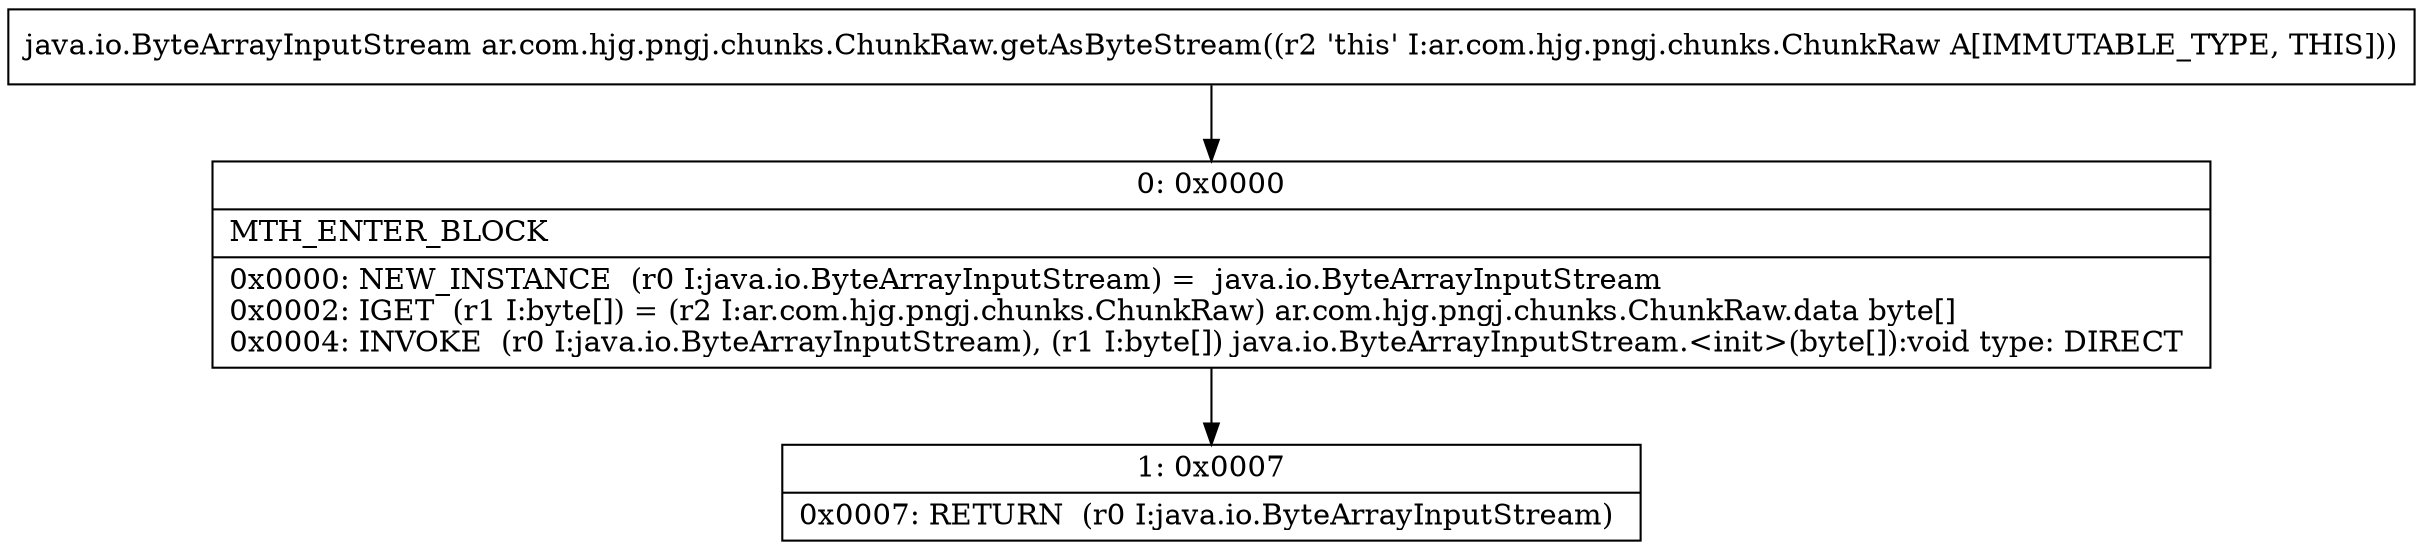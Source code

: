 digraph "CFG forar.com.hjg.pngj.chunks.ChunkRaw.getAsByteStream()Ljava\/io\/ByteArrayInputStream;" {
Node_0 [shape=record,label="{0\:\ 0x0000|MTH_ENTER_BLOCK\l|0x0000: NEW_INSTANCE  (r0 I:java.io.ByteArrayInputStream) =  java.io.ByteArrayInputStream \l0x0002: IGET  (r1 I:byte[]) = (r2 I:ar.com.hjg.pngj.chunks.ChunkRaw) ar.com.hjg.pngj.chunks.ChunkRaw.data byte[] \l0x0004: INVOKE  (r0 I:java.io.ByteArrayInputStream), (r1 I:byte[]) java.io.ByteArrayInputStream.\<init\>(byte[]):void type: DIRECT \l}"];
Node_1 [shape=record,label="{1\:\ 0x0007|0x0007: RETURN  (r0 I:java.io.ByteArrayInputStream) \l}"];
MethodNode[shape=record,label="{java.io.ByteArrayInputStream ar.com.hjg.pngj.chunks.ChunkRaw.getAsByteStream((r2 'this' I:ar.com.hjg.pngj.chunks.ChunkRaw A[IMMUTABLE_TYPE, THIS])) }"];
MethodNode -> Node_0;
Node_0 -> Node_1;
}

